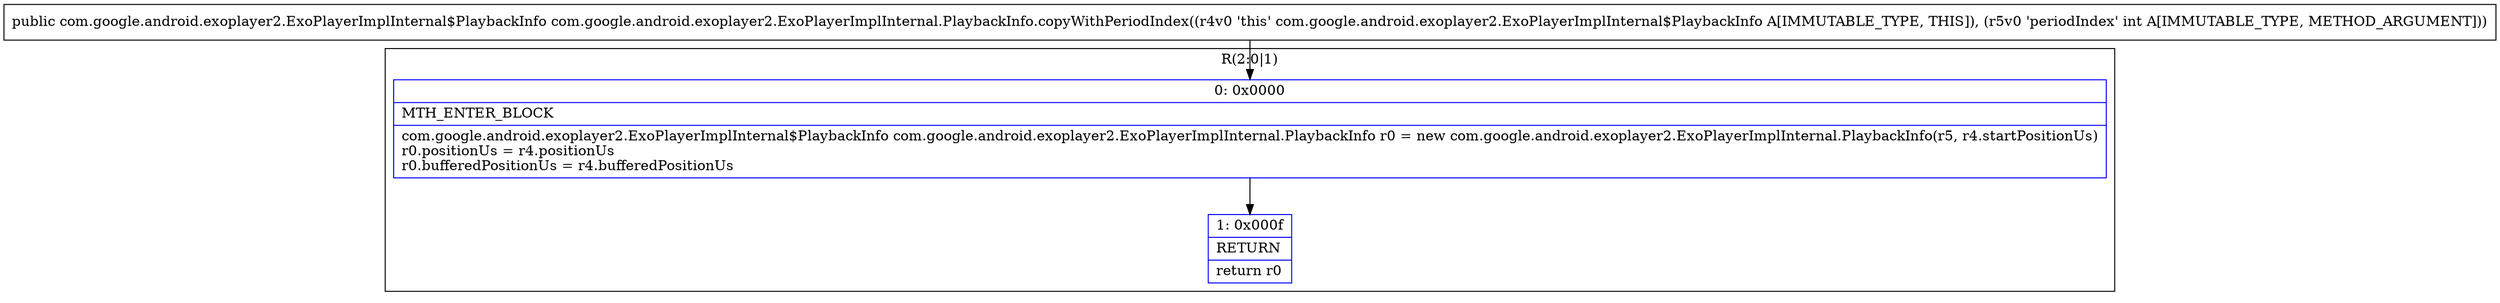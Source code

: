 digraph "CFG forcom.google.android.exoplayer2.ExoPlayerImplInternal.PlaybackInfo.copyWithPeriodIndex(I)Lcom\/google\/android\/exoplayer2\/ExoPlayerImplInternal$PlaybackInfo;" {
subgraph cluster_Region_1037148819 {
label = "R(2:0|1)";
node [shape=record,color=blue];
Node_0 [shape=record,label="{0\:\ 0x0000|MTH_ENTER_BLOCK\l|com.google.android.exoplayer2.ExoPlayerImplInternal$PlaybackInfo com.google.android.exoplayer2.ExoPlayerImplInternal.PlaybackInfo r0 = new com.google.android.exoplayer2.ExoPlayerImplInternal.PlaybackInfo(r5, r4.startPositionUs)\lr0.positionUs = r4.positionUs\lr0.bufferedPositionUs = r4.bufferedPositionUs\l}"];
Node_1 [shape=record,label="{1\:\ 0x000f|RETURN\l|return r0\l}"];
}
MethodNode[shape=record,label="{public com.google.android.exoplayer2.ExoPlayerImplInternal$PlaybackInfo com.google.android.exoplayer2.ExoPlayerImplInternal.PlaybackInfo.copyWithPeriodIndex((r4v0 'this' com.google.android.exoplayer2.ExoPlayerImplInternal$PlaybackInfo A[IMMUTABLE_TYPE, THIS]), (r5v0 'periodIndex' int A[IMMUTABLE_TYPE, METHOD_ARGUMENT])) }"];
MethodNode -> Node_0;
Node_0 -> Node_1;
}

